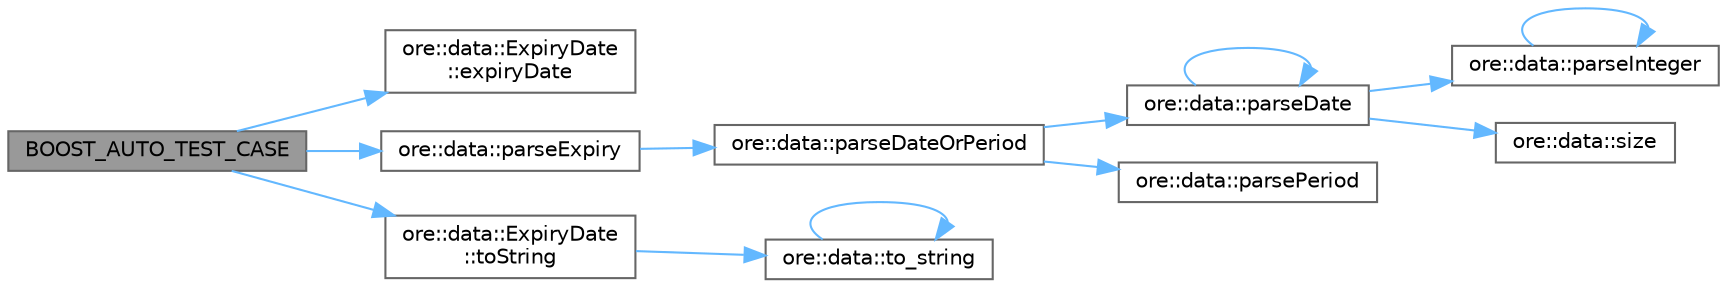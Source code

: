 digraph "BOOST_AUTO_TEST_CASE"
{
 // INTERACTIVE_SVG=YES
 // LATEX_PDF_SIZE
  bgcolor="transparent";
  edge [fontname=Helvetica,fontsize=10,labelfontname=Helvetica,labelfontsize=10];
  node [fontname=Helvetica,fontsize=10,shape=box,height=0.2,width=0.4];
  rankdir="LR";
  Node1 [label="BOOST_AUTO_TEST_CASE",height=0.2,width=0.4,color="gray40", fillcolor="grey60", style="filled", fontcolor="black",tooltip=" "];
  Node1 -> Node2 [color="steelblue1",style="solid"];
  Node2 [label="ore::data::ExpiryDate\l::expiryDate",height=0.2,width=0.4,color="grey40", fillcolor="white", style="filled",URL="$classore_1_1data_1_1_expiry_date.html#aa47571f128e34be81125c1d83168f8b6",tooltip="Return the expiry date."];
  Node1 -> Node3 [color="steelblue1",style="solid"];
  Node3 [label="ore::data::parseExpiry",height=0.2,width=0.4,color="grey40", fillcolor="white", style="filled",URL="$namespaceore_1_1data.html#aef9033372c401fe3ddef3c912a716d5a",tooltip="Parse an Expiry from its string representation, strExpiry."];
  Node3 -> Node4 [color="steelblue1",style="solid"];
  Node4 [label="ore::data::parseDateOrPeriod",height=0.2,width=0.4,color="grey40", fillcolor="white", style="filled",URL="$group__utilities.html#ga6477391407eac174ea49df689ecf1ab2",tooltip="Convert text to QuantLib::Period or QuantLib::Date."];
  Node4 -> Node5 [color="steelblue1",style="solid"];
  Node5 [label="ore::data::parseDate",height=0.2,width=0.4,color="grey40", fillcolor="white", style="filled",URL="$group__utilities.html#ga59b5fdda574d90facae95dec2d13040d",tooltip="Convert std::string to QuantLib::Date."];
  Node5 -> Node5 [color="steelblue1",style="solid"];
  Node5 -> Node6 [color="steelblue1",style="solid"];
  Node6 [label="ore::data::parseInteger",height=0.2,width=0.4,color="grey40", fillcolor="white", style="filled",URL="$group__utilities.html#gaecd67eda4fb5f4859bb8f6d383547721",tooltip="Convert text to QuantLib::Integer."];
  Node6 -> Node6 [color="steelblue1",style="solid"];
  Node5 -> Node7 [color="steelblue1",style="solid"];
  Node7 [label="ore::data::size",height=0.2,width=0.4,color="grey40", fillcolor="white", style="filled",URL="$namespaceore_1_1data.html#a777e216dee6069b548bb87da7152699e",tooltip=" "];
  Node4 -> Node8 [color="steelblue1",style="solid"];
  Node8 [label="ore::data::parsePeriod",height=0.2,width=0.4,color="grey40", fillcolor="white", style="filled",URL="$group__utilities.html#ga8e0623e2cb01e250e9cfec4619256208",tooltip="Convert text to QuantLib::Period."];
  Node1 -> Node9 [color="steelblue1",style="solid"];
  Node9 [label="ore::data::ExpiryDate\l::toString",height=0.2,width=0.4,color="grey40", fillcolor="white", style="filled",URL="$classore_1_1data_1_1_expiry_date.html#acc18036adaea83856c3e6069e90a3f97",tooltip=" "];
  Node9 -> Node10 [color="steelblue1",style="solid"];
  Node10 [label="ore::data::to_string",height=0.2,width=0.4,color="grey40", fillcolor="white", style="filled",URL="$namespaceore_1_1data.html#a86651dfeb5c18ee891f7a4734d8cf455",tooltip=" "];
  Node10 -> Node10 [color="steelblue1",style="solid"];
}
